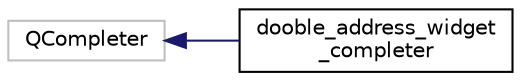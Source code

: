 digraph "Graphical Class Hierarchy"
{
 // LATEX_PDF_SIZE
  edge [fontname="Helvetica",fontsize="10",labelfontname="Helvetica",labelfontsize="10"];
  node [fontname="Helvetica",fontsize="10",shape=record];
  rankdir="LR";
  Node55 [label="QCompleter",height=0.2,width=0.4,color="grey75", fillcolor="white", style="filled",tooltip=" "];
  Node55 -> Node0 [dir="back",color="midnightblue",fontsize="10",style="solid",fontname="Helvetica"];
  Node0 [label="dooble_address_widget\l_completer",height=0.2,width=0.4,color="black", fillcolor="white", style="filled",URL="$classdooble__address__widget__completer.html",tooltip=" "];
}
